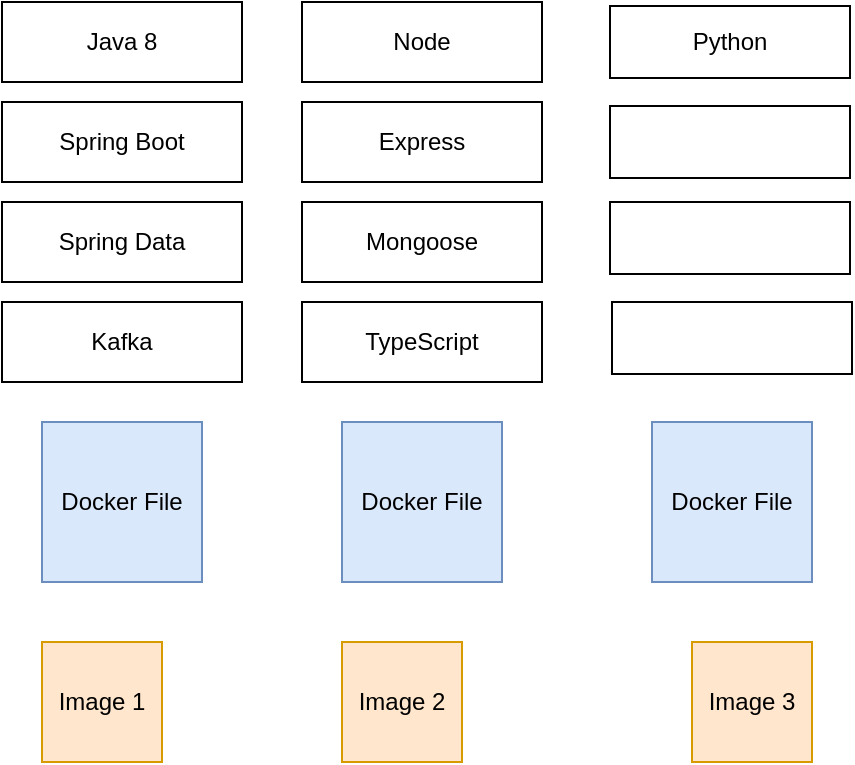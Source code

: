 <mxfile version="16.4.5" type="github">
  <diagram id="ayrCzCAVcUKAAXfSmS5R" name="Page-1">
    <mxGraphModel dx="1038" dy="547" grid="1" gridSize="10" guides="1" tooltips="1" connect="1" arrows="1" fold="1" page="1" pageScale="1" pageWidth="850" pageHeight="1100" math="0" shadow="0">
      <root>
        <mxCell id="0" />
        <mxCell id="1" parent="0" />
        <mxCell id="YwQss08yaQ0CmyexNlZx-1" value="Java 8" style="rounded=0;whiteSpace=wrap;html=1;" vertex="1" parent="1">
          <mxGeometry x="60" y="20" width="120" height="40" as="geometry" />
        </mxCell>
        <mxCell id="YwQss08yaQ0CmyexNlZx-2" value="Spring Boot&lt;br&gt;" style="rounded=0;whiteSpace=wrap;html=1;" vertex="1" parent="1">
          <mxGeometry x="60" y="70" width="120" height="40" as="geometry" />
        </mxCell>
        <mxCell id="YwQss08yaQ0CmyexNlZx-3" value="Spring Data" style="rounded=0;whiteSpace=wrap;html=1;" vertex="1" parent="1">
          <mxGeometry x="60" y="120" width="120" height="40" as="geometry" />
        </mxCell>
        <mxCell id="YwQss08yaQ0CmyexNlZx-4" value="Kafka&lt;br&gt;" style="rounded=0;whiteSpace=wrap;html=1;" vertex="1" parent="1">
          <mxGeometry x="60" y="170" width="120" height="40" as="geometry" />
        </mxCell>
        <mxCell id="YwQss08yaQ0CmyexNlZx-5" value="Node&lt;br&gt;" style="rounded=0;whiteSpace=wrap;html=1;" vertex="1" parent="1">
          <mxGeometry x="210" y="20" width="120" height="40" as="geometry" />
        </mxCell>
        <mxCell id="YwQss08yaQ0CmyexNlZx-6" value="Express&lt;br&gt;" style="rounded=0;whiteSpace=wrap;html=1;" vertex="1" parent="1">
          <mxGeometry x="210" y="70" width="120" height="40" as="geometry" />
        </mxCell>
        <mxCell id="YwQss08yaQ0CmyexNlZx-7" value="Mongoose&lt;br&gt;" style="rounded=0;whiteSpace=wrap;html=1;" vertex="1" parent="1">
          <mxGeometry x="210" y="120" width="120" height="40" as="geometry" />
        </mxCell>
        <mxCell id="YwQss08yaQ0CmyexNlZx-8" value="TypeScript&lt;br&gt;" style="rounded=0;whiteSpace=wrap;html=1;" vertex="1" parent="1">
          <mxGeometry x="210" y="170" width="120" height="40" as="geometry" />
        </mxCell>
        <mxCell id="YwQss08yaQ0CmyexNlZx-9" value="Python&lt;br&gt;" style="rounded=0;whiteSpace=wrap;html=1;" vertex="1" parent="1">
          <mxGeometry x="364" y="22" width="120" height="36" as="geometry" />
        </mxCell>
        <mxCell id="YwQss08yaQ0CmyexNlZx-10" value="" style="rounded=0;whiteSpace=wrap;html=1;" vertex="1" parent="1">
          <mxGeometry x="364" y="72" width="120" height="36" as="geometry" />
        </mxCell>
        <mxCell id="YwQss08yaQ0CmyexNlZx-11" value="" style="rounded=0;whiteSpace=wrap;html=1;" vertex="1" parent="1">
          <mxGeometry x="364" y="120" width="120" height="36" as="geometry" />
        </mxCell>
        <mxCell id="YwQss08yaQ0CmyexNlZx-12" value="" style="rounded=0;whiteSpace=wrap;html=1;" vertex="1" parent="1">
          <mxGeometry x="365" y="170" width="120" height="36" as="geometry" />
        </mxCell>
        <mxCell id="YwQss08yaQ0CmyexNlZx-13" value="Docker File&lt;br&gt;" style="whiteSpace=wrap;html=1;aspect=fixed;fillColor=#dae8fc;strokeColor=#6c8ebf;" vertex="1" parent="1">
          <mxGeometry x="80" y="230" width="80" height="80" as="geometry" />
        </mxCell>
        <mxCell id="YwQss08yaQ0CmyexNlZx-14" value="Docker File&lt;br&gt;" style="whiteSpace=wrap;html=1;aspect=fixed;fillColor=#dae8fc;strokeColor=#6c8ebf;" vertex="1" parent="1">
          <mxGeometry x="230" y="230" width="80" height="80" as="geometry" />
        </mxCell>
        <mxCell id="YwQss08yaQ0CmyexNlZx-15" value="Docker File&lt;br&gt;" style="whiteSpace=wrap;html=1;aspect=fixed;fillColor=#dae8fc;strokeColor=#6c8ebf;" vertex="1" parent="1">
          <mxGeometry x="385" y="230" width="80" height="80" as="geometry" />
        </mxCell>
        <mxCell id="YwQss08yaQ0CmyexNlZx-16" value="Image 1&lt;br&gt;" style="whiteSpace=wrap;html=1;aspect=fixed;fillColor=#ffe6cc;strokeColor=#d79b00;" vertex="1" parent="1">
          <mxGeometry x="80" y="340" width="60" height="60" as="geometry" />
        </mxCell>
        <mxCell id="YwQss08yaQ0CmyexNlZx-17" value="Image 2&lt;br&gt;" style="whiteSpace=wrap;html=1;aspect=fixed;fillColor=#ffe6cc;strokeColor=#d79b00;" vertex="1" parent="1">
          <mxGeometry x="230" y="340" width="60" height="60" as="geometry" />
        </mxCell>
        <mxCell id="YwQss08yaQ0CmyexNlZx-18" value="Image 3&lt;br&gt;" style="whiteSpace=wrap;html=1;aspect=fixed;fillColor=#ffe6cc;strokeColor=#d79b00;" vertex="1" parent="1">
          <mxGeometry x="405" y="340" width="60" height="60" as="geometry" />
        </mxCell>
      </root>
    </mxGraphModel>
  </diagram>
</mxfile>
